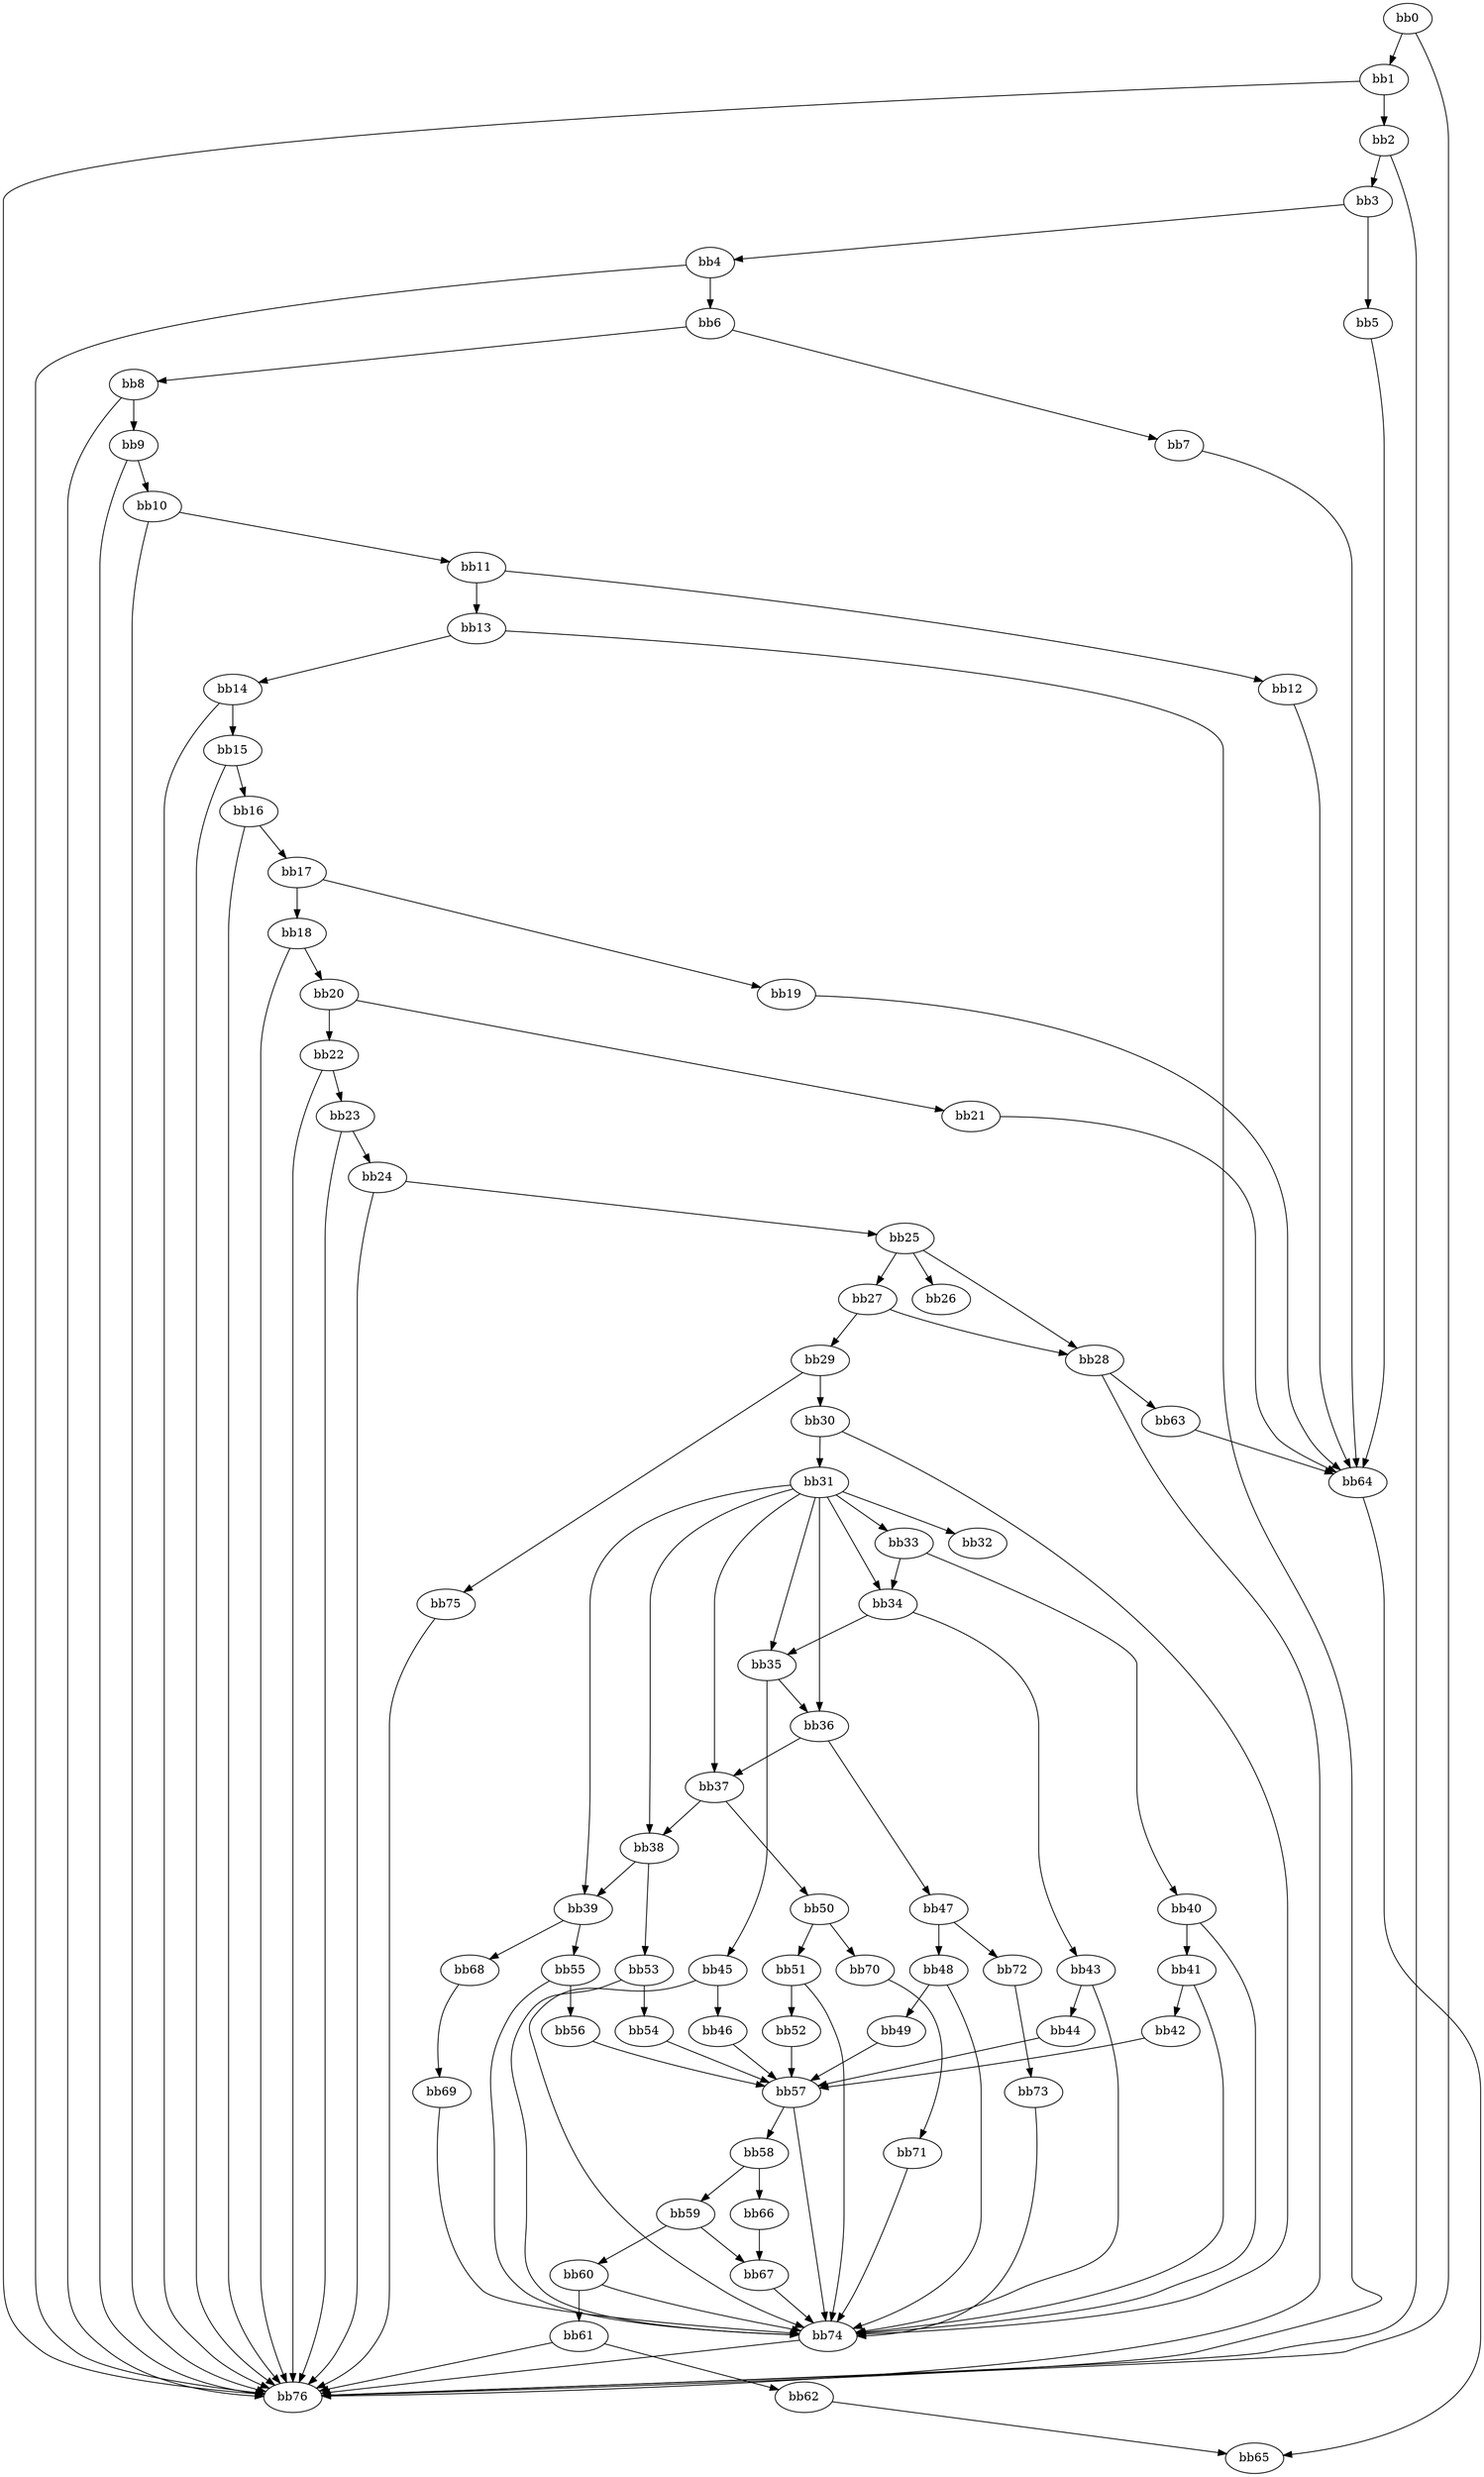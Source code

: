 digraph {
    0 [ label = "bb0\l" ]
    1 [ label = "bb1\l" ]
    2 [ label = "bb2\l" ]
    3 [ label = "bb3\l" ]
    4 [ label = "bb4\l" ]
    5 [ label = "bb5\l" ]
    6 [ label = "bb6\l" ]
    7 [ label = "bb7\l" ]
    8 [ label = "bb8\l" ]
    9 [ label = "bb9\l" ]
    10 [ label = "bb10\l" ]
    11 [ label = "bb11\l" ]
    12 [ label = "bb12\l" ]
    13 [ label = "bb13\l" ]
    14 [ label = "bb14\l" ]
    15 [ label = "bb15\l" ]
    16 [ label = "bb16\l" ]
    17 [ label = "bb17\l" ]
    18 [ label = "bb18\l" ]
    19 [ label = "bb19\l" ]
    20 [ label = "bb20\l" ]
    21 [ label = "bb21\l" ]
    22 [ label = "bb22\l" ]
    23 [ label = "bb23\l" ]
    24 [ label = "bb24\l" ]
    25 [ label = "bb25\l" ]
    26 [ label = "bb26\l" ]
    27 [ label = "bb27\l" ]
    28 [ label = "bb28\l" ]
    29 [ label = "bb29\l" ]
    30 [ label = "bb30\l" ]
    31 [ label = "bb31\l" ]
    32 [ label = "bb32\l" ]
    33 [ label = "bb33\l" ]
    34 [ label = "bb34\l" ]
    35 [ label = "bb35\l" ]
    36 [ label = "bb36\l" ]
    37 [ label = "bb37\l" ]
    38 [ label = "bb38\l" ]
    39 [ label = "bb39\l" ]
    40 [ label = "bb40\l" ]
    41 [ label = "bb41\l" ]
    42 [ label = "bb42\l" ]
    43 [ label = "bb43\l" ]
    44 [ label = "bb44\l" ]
    45 [ label = "bb45\l" ]
    46 [ label = "bb46\l" ]
    47 [ label = "bb47\l" ]
    48 [ label = "bb48\l" ]
    49 [ label = "bb49\l" ]
    50 [ label = "bb50\l" ]
    51 [ label = "bb51\l" ]
    52 [ label = "bb52\l" ]
    53 [ label = "bb53\l" ]
    54 [ label = "bb54\l" ]
    55 [ label = "bb55\l" ]
    56 [ label = "bb56\l" ]
    57 [ label = "bb57\l" ]
    58 [ label = "bb58\l" ]
    59 [ label = "bb59\l" ]
    60 [ label = "bb60\l" ]
    61 [ label = "bb61\l" ]
    62 [ label = "bb62\l" ]
    63 [ label = "bb63\l" ]
    64 [ label = "bb64\l" ]
    65 [ label = "bb65\l" ]
    66 [ label = "bb66\l" ]
    67 [ label = "bb67\l" ]
    68 [ label = "bb68\l" ]
    69 [ label = "bb69\l" ]
    70 [ label = "bb70\l" ]
    71 [ label = "bb71\l" ]
    72 [ label = "bb72\l" ]
    73 [ label = "bb73\l" ]
    74 [ label = "bb74\l" ]
    75 [ label = "bb75\l" ]
    76 [ label = "bb76\l" ]
    0 -> 1 [ ]
    0 -> 76 [ ]
    1 -> 2 [ ]
    1 -> 76 [ ]
    2 -> 3 [ ]
    2 -> 76 [ ]
    3 -> 4 [ ]
    3 -> 5 [ ]
    4 -> 6 [ ]
    4 -> 76 [ ]
    5 -> 64 [ ]
    6 -> 7 [ ]
    6 -> 8 [ ]
    7 -> 64 [ ]
    8 -> 9 [ ]
    8 -> 76 [ ]
    9 -> 10 [ ]
    9 -> 76 [ ]
    10 -> 11 [ ]
    10 -> 76 [ ]
    11 -> 12 [ ]
    11 -> 13 [ ]
    12 -> 64 [ ]
    13 -> 14 [ ]
    13 -> 76 [ ]
    14 -> 15 [ ]
    14 -> 76 [ ]
    15 -> 16 [ ]
    15 -> 76 [ ]
    16 -> 17 [ ]
    16 -> 76 [ ]
    17 -> 18 [ ]
    17 -> 19 [ ]
    18 -> 20 [ ]
    18 -> 76 [ ]
    19 -> 64 [ ]
    20 -> 21 [ ]
    20 -> 22 [ ]
    21 -> 64 [ ]
    22 -> 23 [ ]
    22 -> 76 [ ]
    23 -> 24 [ ]
    23 -> 76 [ ]
    24 -> 25 [ ]
    24 -> 76 [ ]
    25 -> 26 [ ]
    25 -> 27 [ ]
    25 -> 28 [ ]
    27 -> 28 [ ]
    27 -> 29 [ ]
    28 -> 63 [ ]
    28 -> 76 [ ]
    29 -> 30 [ ]
    29 -> 75 [ ]
    30 -> 31 [ ]
    30 -> 74 [ ]
    31 -> 32 [ ]
    31 -> 33 [ ]
    31 -> 34 [ ]
    31 -> 35 [ ]
    31 -> 36 [ ]
    31 -> 37 [ ]
    31 -> 38 [ ]
    31 -> 39 [ ]
    33 -> 34 [ ]
    33 -> 40 [ ]
    34 -> 35 [ ]
    34 -> 43 [ ]
    35 -> 36 [ ]
    35 -> 45 [ ]
    36 -> 37 [ ]
    36 -> 47 [ ]
    37 -> 38 [ ]
    37 -> 50 [ ]
    38 -> 39 [ ]
    38 -> 53 [ ]
    39 -> 55 [ ]
    39 -> 68 [ ]
    40 -> 41 [ ]
    40 -> 74 [ ]
    41 -> 42 [ ]
    41 -> 74 [ ]
    42 -> 57 [ ]
    43 -> 44 [ ]
    43 -> 74 [ ]
    44 -> 57 [ ]
    45 -> 46 [ ]
    45 -> 74 [ ]
    46 -> 57 [ ]
    47 -> 48 [ ]
    47 -> 72 [ ]
    48 -> 49 [ ]
    48 -> 74 [ ]
    49 -> 57 [ ]
    50 -> 51 [ ]
    50 -> 70 [ ]
    51 -> 52 [ ]
    51 -> 74 [ ]
    52 -> 57 [ ]
    53 -> 54 [ ]
    53 -> 74 [ ]
    54 -> 57 [ ]
    55 -> 56 [ ]
    55 -> 74 [ ]
    56 -> 57 [ ]
    57 -> 58 [ ]
    57 -> 74 [ ]
    58 -> 59 [ ]
    58 -> 66 [ ]
    59 -> 60 [ ]
    59 -> 67 [ ]
    60 -> 61 [ ]
    60 -> 74 [ ]
    61 -> 62 [ ]
    61 -> 76 [ ]
    62 -> 65 [ ]
    63 -> 64 [ ]
    64 -> 65 [ ]
    66 -> 67 [ ]
    67 -> 74 [ ]
    68 -> 69 [ ]
    69 -> 74 [ ]
    70 -> 71 [ ]
    71 -> 74 [ ]
    72 -> 73 [ ]
    73 -> 74 [ ]
    74 -> 76 [ ]
    75 -> 76 [ ]
}


